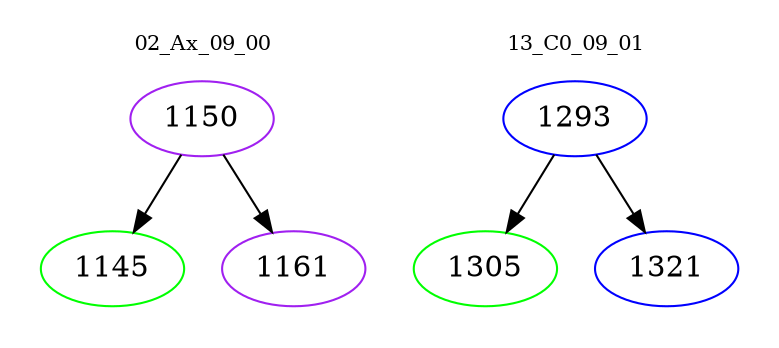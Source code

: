 digraph{
subgraph cluster_0 {
color = white
label = "02_Ax_09_00";
fontsize=10;
T0_1150 [label="1150", color="purple"]
T0_1150 -> T0_1145 [color="black"]
T0_1145 [label="1145", color="green"]
T0_1150 -> T0_1161 [color="black"]
T0_1161 [label="1161", color="purple"]
}
subgraph cluster_1 {
color = white
label = "13_C0_09_01";
fontsize=10;
T1_1293 [label="1293", color="blue"]
T1_1293 -> T1_1305 [color="black"]
T1_1305 [label="1305", color="green"]
T1_1293 -> T1_1321 [color="black"]
T1_1321 [label="1321", color="blue"]
}
}
